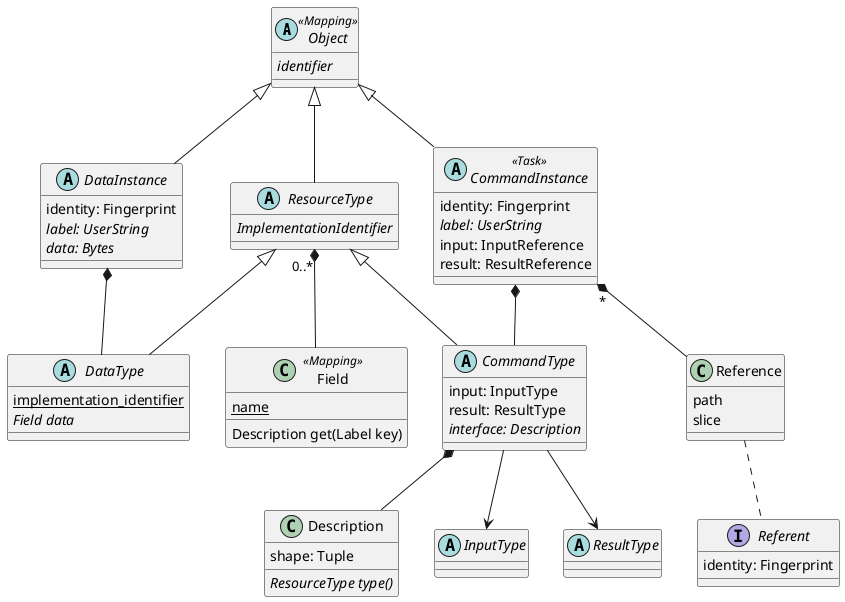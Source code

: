 @startuml
abstract Object <<Mapping>> {
    {abstract} identifier
}

abstract class ResourceType {
    {abstract} ImplementationIdentifier
}

class Description {
shape: Tuple
{abstract} ResourceType type()
}

interface Referent {
    identity: Fingerprint
}

class Reference {
    path
    slice
}

Reference .. Referent

class Field <<Mapping>> {
    {static} name
    {method} Description get(Label key)
}


ResourceType "0..*" *-- Field

abstract class CommandType {
    input: InputType
    result: ResultType
    {abstract} interface: Description
}

CommandType *-- Description

abstract class InputType
abstract class ResultType

CommandType --> InputType
CommandType --> ResultType

ResourceType <|-- CommandType

abstract class CommandInstance <<Task>> {
    identity: Fingerprint
    {abstract} label: UserString
    input: InputReference
    result: ResultReference
}

CommandInstance *-- CommandType
CommandInstance "*" *-- Reference


abstract class DataType {
    {static} implementation_identifier
    {abstract} Field data
}
ResourceType <|-- DataType

abstract class DataInstance {
    identity: Fingerprint
    {abstract} label: UserString
    {abstract} data: Bytes
}

DataInstance *- DataType

Object <|-- ResourceType
Object <|-- DataInstance
Object <|-- CommandInstance
@enduml
